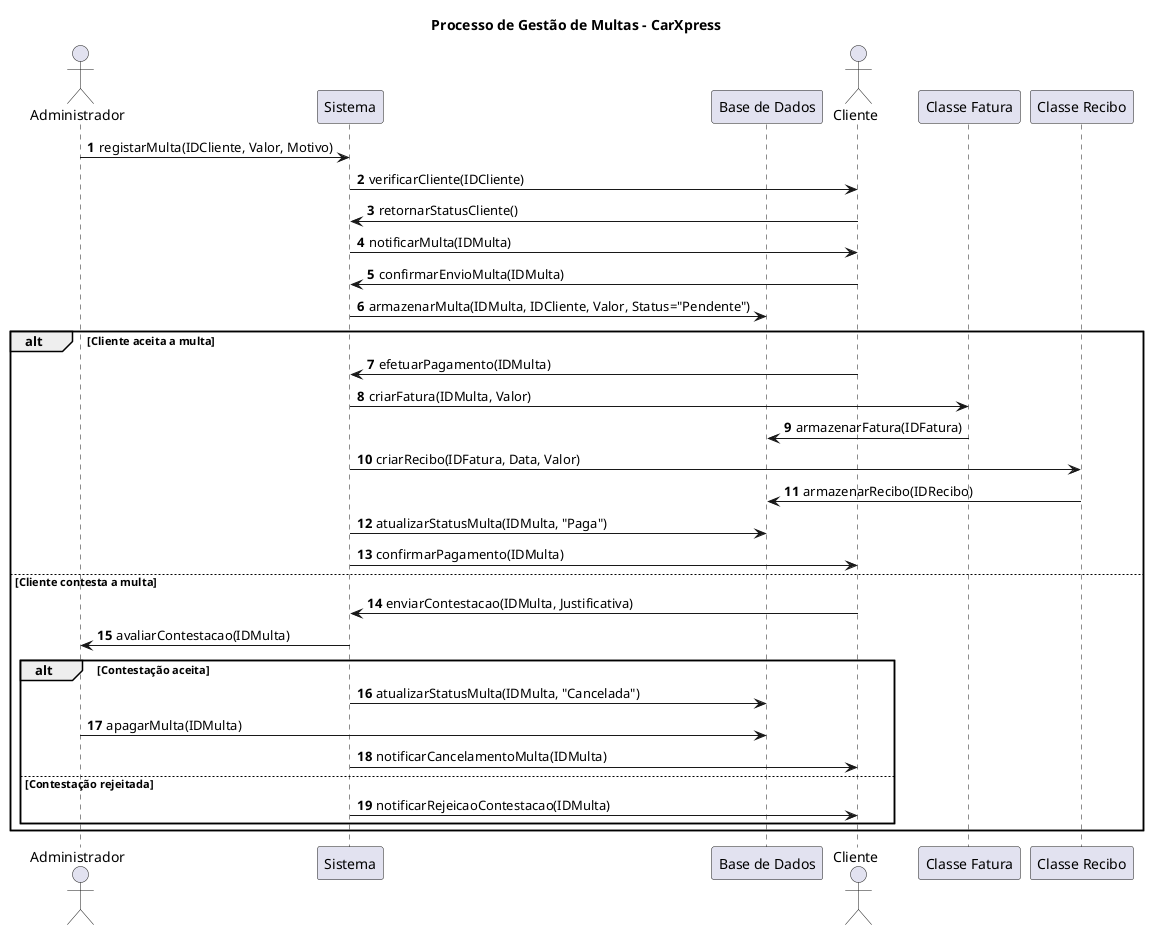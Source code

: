 @startuml gestaomultas
autonumber
title Processo de Gestão de Multas - CarXpress

actor Administrador
actor Cliente
participant "Sistema" as UI
participant "Base de Dados" as DB
participant "Classe Cliente" as Cliente
participant "Classe Fatura" as Fatura
participant "Classe Recibo" as Recibo

Administrador -> UI : registarMulta(IDCliente, Valor, Motivo)
UI -> Cliente : verificarCliente(IDCliente)
Cliente -> UI : retornarStatusCliente()

UI -> Cliente : notificarMulta(IDMulta)
Cliente -> UI : confirmarEnvioMulta(IDMulta)
UI -> DB : armazenarMulta(IDMulta, IDCliente, Valor, Status="Pendente")

alt Cliente aceita a multa
    Cliente -> UI : efetuarPagamento(IDMulta)
    UI -> Fatura : criarFatura(IDMulta, Valor)
    Fatura -> DB : armazenarFatura(IDFatura)
    
    UI -> Recibo : criarRecibo(IDFatura, Data, Valor)
    Recibo -> DB : armazenarRecibo(IDRecibo)

    UI -> DB : atualizarStatusMulta(IDMulta, "Paga")
    UI -> Cliente : confirmarPagamento(IDMulta)
else Cliente contesta a multa
    Cliente -> UI : enviarContestacao(IDMulta, Justificativa)
    UI -> Administrador : avaliarContestacao(IDMulta)
    
    alt Contestação aceita
        UI -> DB : atualizarStatusMulta(IDMulta, "Cancelada")
        Administrador -> DB : apagarMulta(IDMulta)
        UI -> Cliente : notificarCancelamentoMulta(IDMulta)
    else Contestação rejeitada
        UI -> Cliente : notificarRejeicaoContestacao(IDMulta)
    end alt
end alt

@enduml

